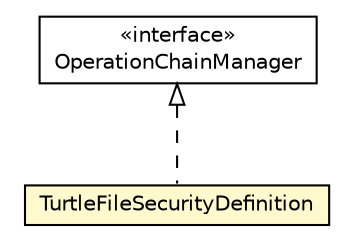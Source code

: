 #!/usr/local/bin/dot
#
# Class diagram 
# Generated by UMLGraph version R5_6-24-gf6e263 (http://www.umlgraph.org/)
#

digraph G {
	edge [fontname="Helvetica",fontsize=10,labelfontname="Helvetica",labelfontsize=10];
	node [fontname="Helvetica",fontsize=10,shape=plaintext];
	nodesep=0.25;
	ranksep=0.5;
	// org.universAAL.ri.gateway.operations.OperationChainManager
	c31431 [label=<<table title="org.universAAL.ri.gateway.operations.OperationChainManager" border="0" cellborder="1" cellspacing="0" cellpadding="2" port="p" href="../operations/OperationChainManager.html">
		<tr><td><table border="0" cellspacing="0" cellpadding="1">
<tr><td align="center" balign="center"> &#171;interface&#187; </td></tr>
<tr><td align="center" balign="center"> OperationChainManager </td></tr>
		</table></td></tr>
		</table>>, URL="../operations/OperationChainManager.html", fontname="Helvetica", fontcolor="black", fontsize=10.0];
	// org.universAAL.ri.gateway.configuration.TurtleFileSecurityDefinition
	c31442 [label=<<table title="org.universAAL.ri.gateway.configuration.TurtleFileSecurityDefinition" border="0" cellborder="1" cellspacing="0" cellpadding="2" port="p" bgcolor="lemonChiffon" href="./TurtleFileSecurityDefinition.html">
		<tr><td><table border="0" cellspacing="0" cellpadding="1">
<tr><td align="center" balign="center"> TurtleFileSecurityDefinition </td></tr>
		</table></td></tr>
		</table>>, URL="./TurtleFileSecurityDefinition.html", fontname="Helvetica", fontcolor="black", fontsize=10.0];
	//org.universAAL.ri.gateway.configuration.TurtleFileSecurityDefinition implements org.universAAL.ri.gateway.operations.OperationChainManager
	c31431:p -> c31442:p [dir=back,arrowtail=empty,style=dashed];
}

